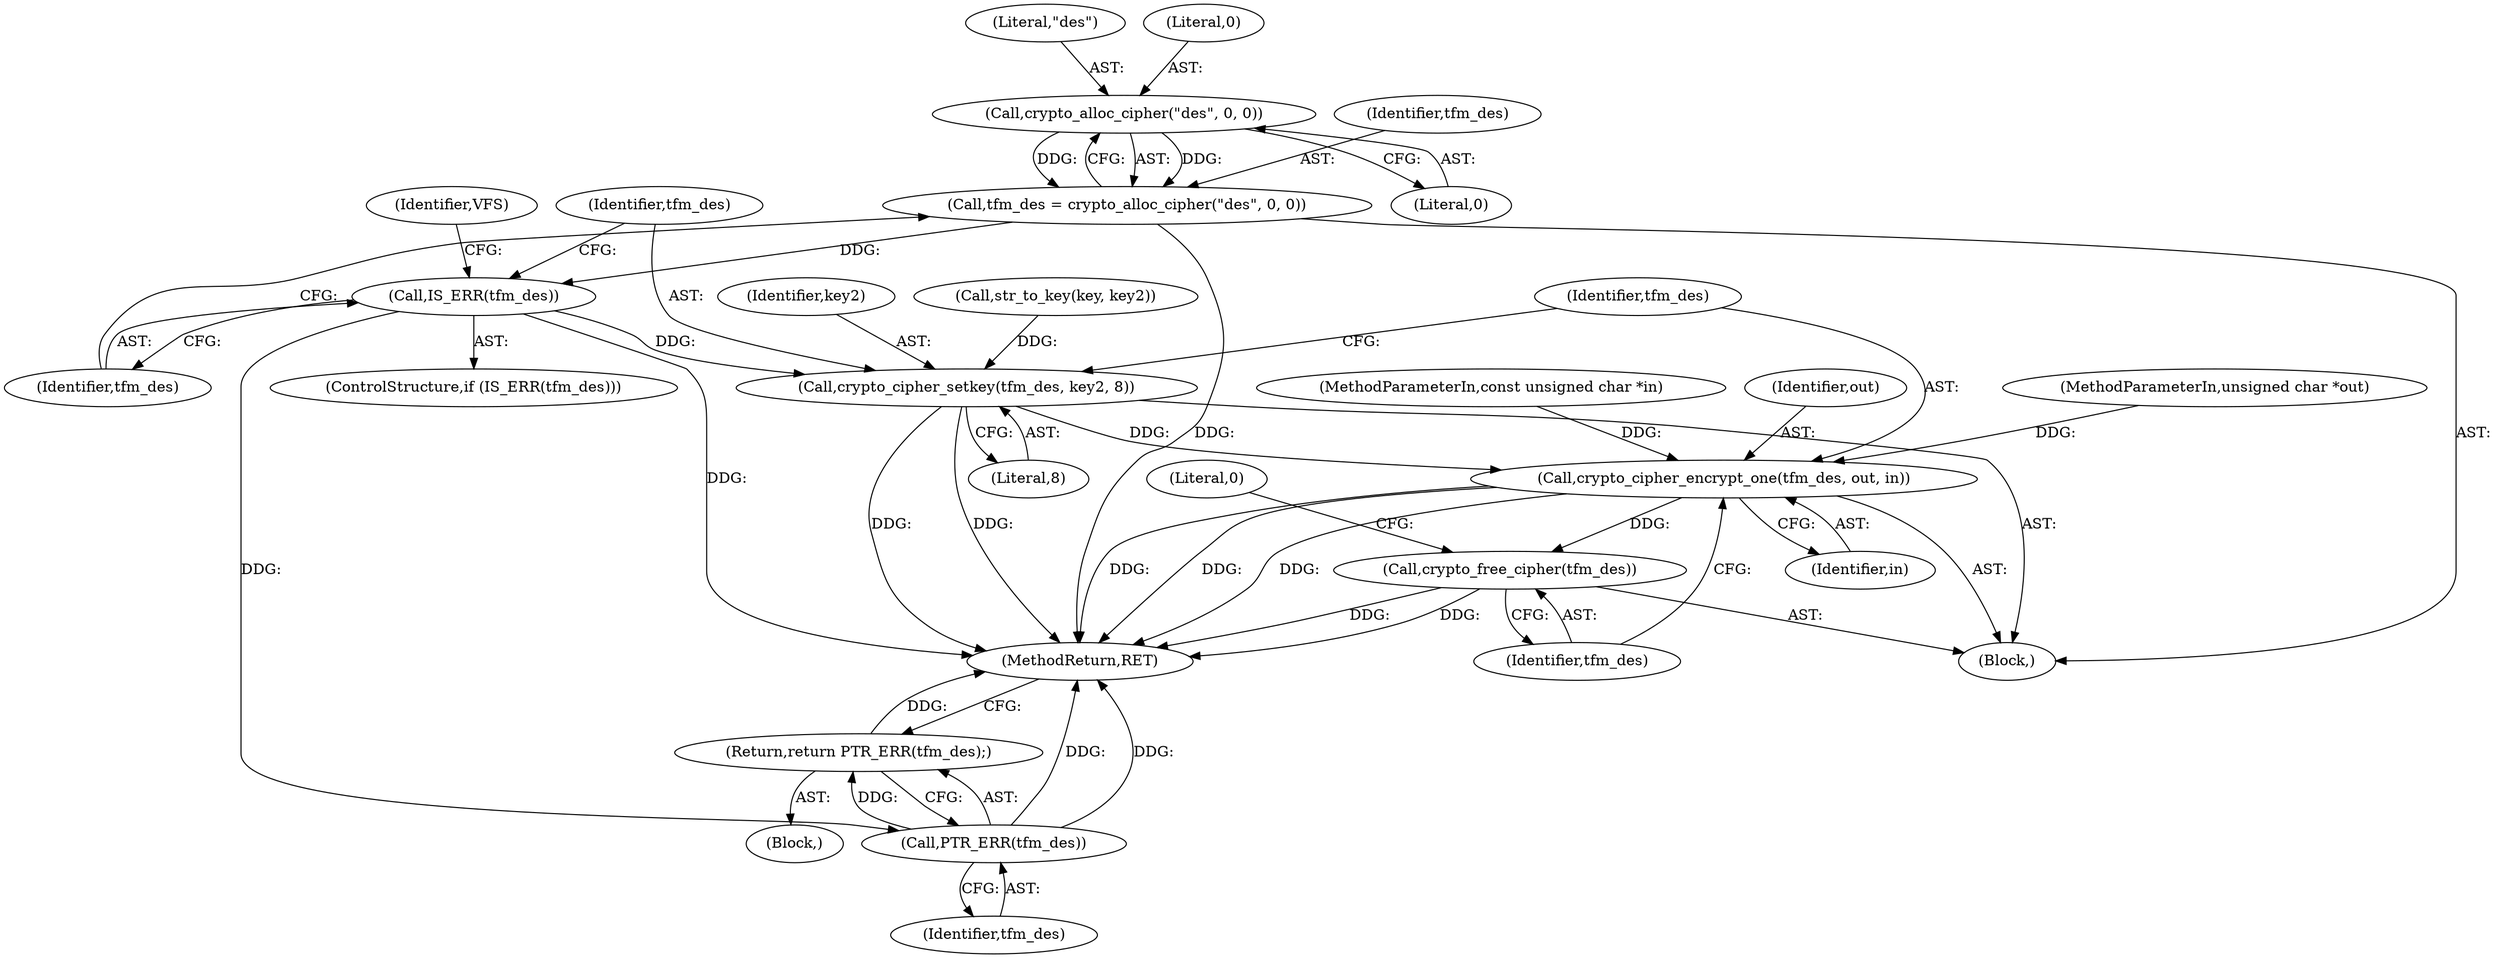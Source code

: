digraph "0_linux_06deeec77a5a689cc94b21a8a91a76e42176685d@API" {
"1000112" [label="(Call,crypto_alloc_cipher(\"des\", 0, 0))"];
"1000110" [label="(Call,tfm_des = crypto_alloc_cipher(\"des\", 0, 0))"];
"1000117" [label="(Call,IS_ERR(tfm_des))"];
"1000124" [label="(Call,PTR_ERR(tfm_des))"];
"1000123" [label="(Return,return PTR_ERR(tfm_des);)"];
"1000126" [label="(Call,crypto_cipher_setkey(tfm_des, key2, 8))"];
"1000130" [label="(Call,crypto_cipher_encrypt_one(tfm_des, out, in))"];
"1000134" [label="(Call,crypto_free_cipher(tfm_des))"];
"1000104" [label="(Block,)"];
"1000133" [label="(Identifier,in)"];
"1000125" [label="(Identifier,tfm_des)"];
"1000110" [label="(Call,tfm_des = crypto_alloc_cipher(\"des\", 0, 0))"];
"1000129" [label="(Literal,8)"];
"1000117" [label="(Call,IS_ERR(tfm_des))"];
"1000116" [label="(ControlStructure,if (IS_ERR(tfm_des)))"];
"1000102" [label="(MethodParameterIn,const unsigned char *in)"];
"1000128" [label="(Identifier,key2)"];
"1000113" [label="(Literal,\"des\")"];
"1000112" [label="(Call,crypto_alloc_cipher(\"des\", 0, 0))"];
"1000138" [label="(MethodReturn,RET)"];
"1000130" [label="(Call,crypto_cipher_encrypt_one(tfm_des, out, in))"];
"1000127" [label="(Identifier,tfm_des)"];
"1000119" [label="(Block,)"];
"1000121" [label="(Identifier,VFS)"];
"1000114" [label="(Literal,0)"];
"1000135" [label="(Identifier,tfm_des)"];
"1000132" [label="(Identifier,out)"];
"1000124" [label="(Call,PTR_ERR(tfm_des))"];
"1000118" [label="(Identifier,tfm_des)"];
"1000131" [label="(Identifier,tfm_des)"];
"1000107" [label="(Call,str_to_key(key, key2))"];
"1000111" [label="(Identifier,tfm_des)"];
"1000123" [label="(Return,return PTR_ERR(tfm_des);)"];
"1000134" [label="(Call,crypto_free_cipher(tfm_des))"];
"1000137" [label="(Literal,0)"];
"1000115" [label="(Literal,0)"];
"1000126" [label="(Call,crypto_cipher_setkey(tfm_des, key2, 8))"];
"1000101" [label="(MethodParameterIn,unsigned char *out)"];
"1000112" -> "1000110"  [label="AST: "];
"1000112" -> "1000115"  [label="CFG: "];
"1000113" -> "1000112"  [label="AST: "];
"1000114" -> "1000112"  [label="AST: "];
"1000115" -> "1000112"  [label="AST: "];
"1000110" -> "1000112"  [label="CFG: "];
"1000112" -> "1000110"  [label="DDG: "];
"1000112" -> "1000110"  [label="DDG: "];
"1000110" -> "1000104"  [label="AST: "];
"1000111" -> "1000110"  [label="AST: "];
"1000118" -> "1000110"  [label="CFG: "];
"1000110" -> "1000138"  [label="DDG: "];
"1000110" -> "1000117"  [label="DDG: "];
"1000117" -> "1000116"  [label="AST: "];
"1000117" -> "1000118"  [label="CFG: "];
"1000118" -> "1000117"  [label="AST: "];
"1000121" -> "1000117"  [label="CFG: "];
"1000127" -> "1000117"  [label="CFG: "];
"1000117" -> "1000138"  [label="DDG: "];
"1000117" -> "1000124"  [label="DDG: "];
"1000117" -> "1000126"  [label="DDG: "];
"1000124" -> "1000123"  [label="AST: "];
"1000124" -> "1000125"  [label="CFG: "];
"1000125" -> "1000124"  [label="AST: "];
"1000123" -> "1000124"  [label="CFG: "];
"1000124" -> "1000138"  [label="DDG: "];
"1000124" -> "1000138"  [label="DDG: "];
"1000124" -> "1000123"  [label="DDG: "];
"1000123" -> "1000119"  [label="AST: "];
"1000138" -> "1000123"  [label="CFG: "];
"1000123" -> "1000138"  [label="DDG: "];
"1000126" -> "1000104"  [label="AST: "];
"1000126" -> "1000129"  [label="CFG: "];
"1000127" -> "1000126"  [label="AST: "];
"1000128" -> "1000126"  [label="AST: "];
"1000129" -> "1000126"  [label="AST: "];
"1000131" -> "1000126"  [label="CFG: "];
"1000126" -> "1000138"  [label="DDG: "];
"1000126" -> "1000138"  [label="DDG: "];
"1000107" -> "1000126"  [label="DDG: "];
"1000126" -> "1000130"  [label="DDG: "];
"1000130" -> "1000104"  [label="AST: "];
"1000130" -> "1000133"  [label="CFG: "];
"1000131" -> "1000130"  [label="AST: "];
"1000132" -> "1000130"  [label="AST: "];
"1000133" -> "1000130"  [label="AST: "];
"1000135" -> "1000130"  [label="CFG: "];
"1000130" -> "1000138"  [label="DDG: "];
"1000130" -> "1000138"  [label="DDG: "];
"1000130" -> "1000138"  [label="DDG: "];
"1000101" -> "1000130"  [label="DDG: "];
"1000102" -> "1000130"  [label="DDG: "];
"1000130" -> "1000134"  [label="DDG: "];
"1000134" -> "1000104"  [label="AST: "];
"1000134" -> "1000135"  [label="CFG: "];
"1000135" -> "1000134"  [label="AST: "];
"1000137" -> "1000134"  [label="CFG: "];
"1000134" -> "1000138"  [label="DDG: "];
"1000134" -> "1000138"  [label="DDG: "];
}
